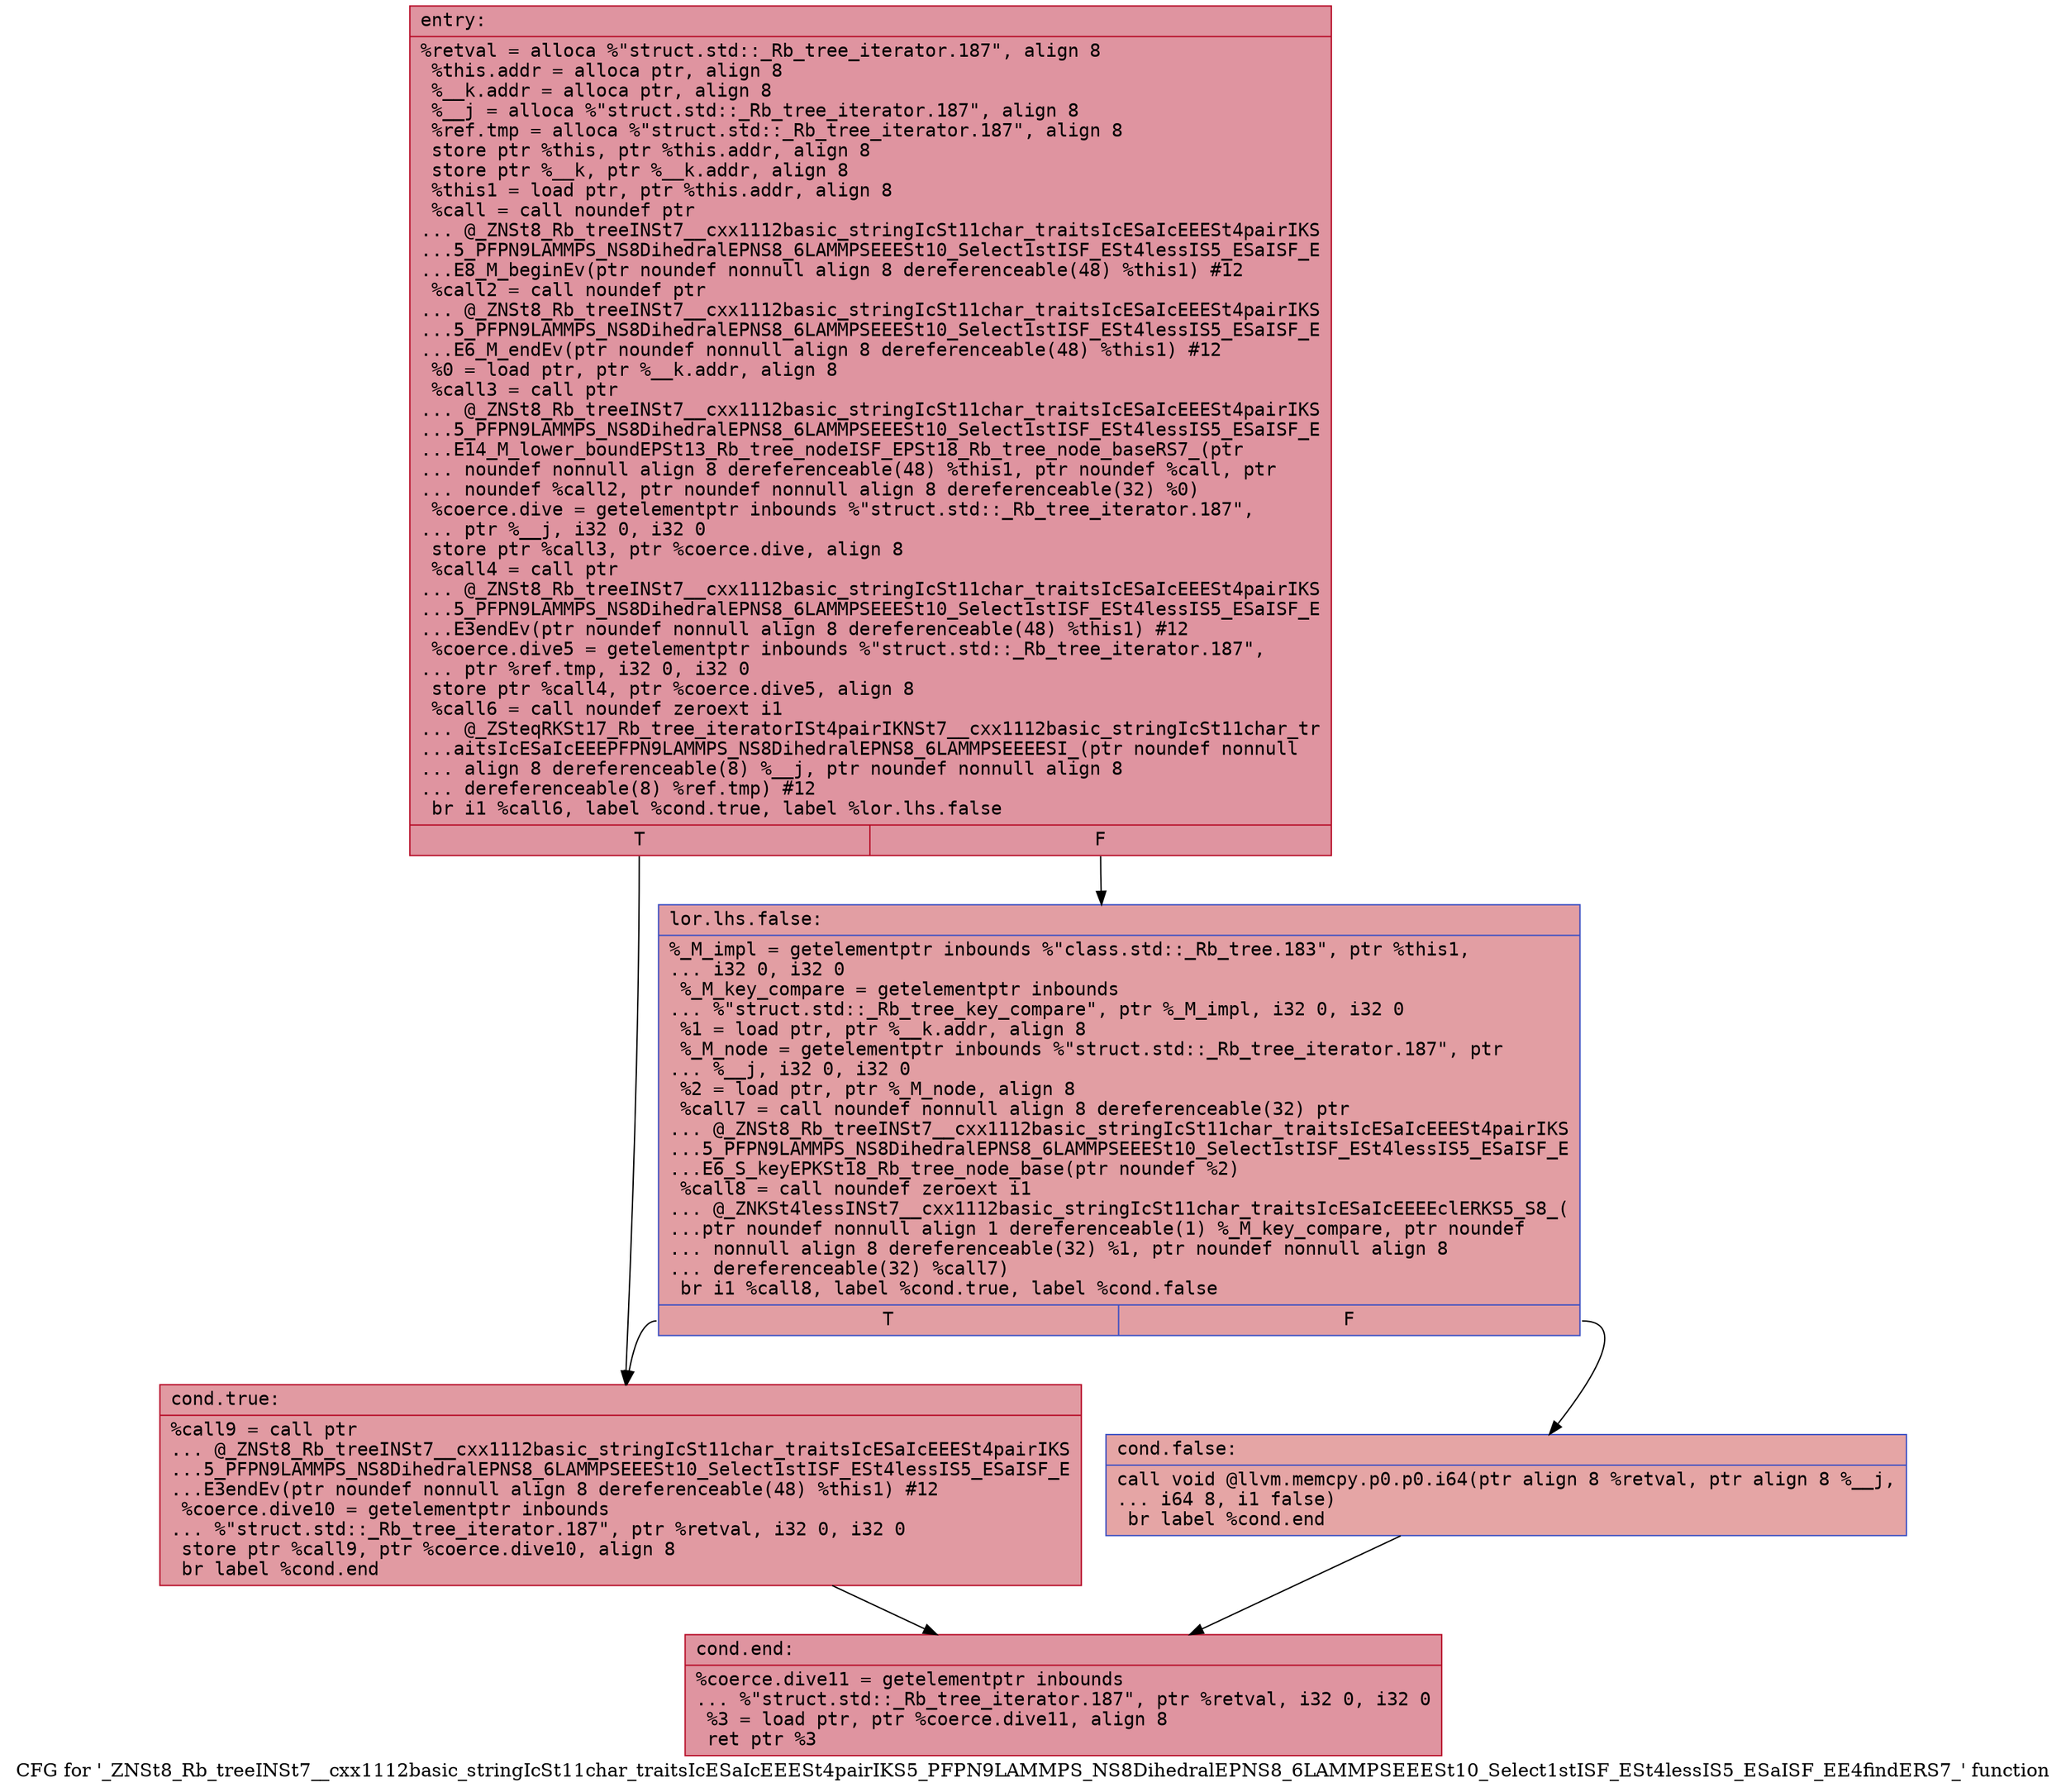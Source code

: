 digraph "CFG for '_ZNSt8_Rb_treeINSt7__cxx1112basic_stringIcSt11char_traitsIcESaIcEEESt4pairIKS5_PFPN9LAMMPS_NS8DihedralEPNS8_6LAMMPSEEESt10_Select1stISF_ESt4lessIS5_ESaISF_EE4findERS7_' function" {
	label="CFG for '_ZNSt8_Rb_treeINSt7__cxx1112basic_stringIcSt11char_traitsIcESaIcEEESt4pairIKS5_PFPN9LAMMPS_NS8DihedralEPNS8_6LAMMPSEEESt10_Select1stISF_ESt4lessIS5_ESaISF_EE4findERS7_' function";

	Node0x562846b6fe60 [shape=record,color="#b70d28ff", style=filled, fillcolor="#b70d2870" fontname="Courier",label="{entry:\l|  %retval = alloca %\"struct.std::_Rb_tree_iterator.187\", align 8\l  %this.addr = alloca ptr, align 8\l  %__k.addr = alloca ptr, align 8\l  %__j = alloca %\"struct.std::_Rb_tree_iterator.187\", align 8\l  %ref.tmp = alloca %\"struct.std::_Rb_tree_iterator.187\", align 8\l  store ptr %this, ptr %this.addr, align 8\l  store ptr %__k, ptr %__k.addr, align 8\l  %this1 = load ptr, ptr %this.addr, align 8\l  %call = call noundef ptr\l... @_ZNSt8_Rb_treeINSt7__cxx1112basic_stringIcSt11char_traitsIcESaIcEEESt4pairIKS\l...5_PFPN9LAMMPS_NS8DihedralEPNS8_6LAMMPSEEESt10_Select1stISF_ESt4lessIS5_ESaISF_E\l...E8_M_beginEv(ptr noundef nonnull align 8 dereferenceable(48) %this1) #12\l  %call2 = call noundef ptr\l... @_ZNSt8_Rb_treeINSt7__cxx1112basic_stringIcSt11char_traitsIcESaIcEEESt4pairIKS\l...5_PFPN9LAMMPS_NS8DihedralEPNS8_6LAMMPSEEESt10_Select1stISF_ESt4lessIS5_ESaISF_E\l...E6_M_endEv(ptr noundef nonnull align 8 dereferenceable(48) %this1) #12\l  %0 = load ptr, ptr %__k.addr, align 8\l  %call3 = call ptr\l... @_ZNSt8_Rb_treeINSt7__cxx1112basic_stringIcSt11char_traitsIcESaIcEEESt4pairIKS\l...5_PFPN9LAMMPS_NS8DihedralEPNS8_6LAMMPSEEESt10_Select1stISF_ESt4lessIS5_ESaISF_E\l...E14_M_lower_boundEPSt13_Rb_tree_nodeISF_EPSt18_Rb_tree_node_baseRS7_(ptr\l... noundef nonnull align 8 dereferenceable(48) %this1, ptr noundef %call, ptr\l... noundef %call2, ptr noundef nonnull align 8 dereferenceable(32) %0)\l  %coerce.dive = getelementptr inbounds %\"struct.std::_Rb_tree_iterator.187\",\l... ptr %__j, i32 0, i32 0\l  store ptr %call3, ptr %coerce.dive, align 8\l  %call4 = call ptr\l... @_ZNSt8_Rb_treeINSt7__cxx1112basic_stringIcSt11char_traitsIcESaIcEEESt4pairIKS\l...5_PFPN9LAMMPS_NS8DihedralEPNS8_6LAMMPSEEESt10_Select1stISF_ESt4lessIS5_ESaISF_E\l...E3endEv(ptr noundef nonnull align 8 dereferenceable(48) %this1) #12\l  %coerce.dive5 = getelementptr inbounds %\"struct.std::_Rb_tree_iterator.187\",\l... ptr %ref.tmp, i32 0, i32 0\l  store ptr %call4, ptr %coerce.dive5, align 8\l  %call6 = call noundef zeroext i1\l... @_ZSteqRKSt17_Rb_tree_iteratorISt4pairIKNSt7__cxx1112basic_stringIcSt11char_tr\l...aitsIcESaIcEEEPFPN9LAMMPS_NS8DihedralEPNS8_6LAMMPSEEEESI_(ptr noundef nonnull\l... align 8 dereferenceable(8) %__j, ptr noundef nonnull align 8\l... dereferenceable(8) %ref.tmp) #12\l  br i1 %call6, label %cond.true, label %lor.lhs.false\l|{<s0>T|<s1>F}}"];
	Node0x562846b6fe60:s0 -> Node0x562846b712c0[tooltip="entry -> cond.true\nProbability 50.00%" ];
	Node0x562846b6fe60:s1 -> Node0x562846b71340[tooltip="entry -> lor.lhs.false\nProbability 50.00%" ];
	Node0x562846b71340 [shape=record,color="#3d50c3ff", style=filled, fillcolor="#be242e70" fontname="Courier",label="{lor.lhs.false:\l|  %_M_impl = getelementptr inbounds %\"class.std::_Rb_tree.183\", ptr %this1,\l... i32 0, i32 0\l  %_M_key_compare = getelementptr inbounds\l... %\"struct.std::_Rb_tree_key_compare\", ptr %_M_impl, i32 0, i32 0\l  %1 = load ptr, ptr %__k.addr, align 8\l  %_M_node = getelementptr inbounds %\"struct.std::_Rb_tree_iterator.187\", ptr\l... %__j, i32 0, i32 0\l  %2 = load ptr, ptr %_M_node, align 8\l  %call7 = call noundef nonnull align 8 dereferenceable(32) ptr\l... @_ZNSt8_Rb_treeINSt7__cxx1112basic_stringIcSt11char_traitsIcESaIcEEESt4pairIKS\l...5_PFPN9LAMMPS_NS8DihedralEPNS8_6LAMMPSEEESt10_Select1stISF_ESt4lessIS5_ESaISF_E\l...E6_S_keyEPKSt18_Rb_tree_node_base(ptr noundef %2)\l  %call8 = call noundef zeroext i1\l... @_ZNKSt4lessINSt7__cxx1112basic_stringIcSt11char_traitsIcESaIcEEEEclERKS5_S8_(\l...ptr noundef nonnull align 1 dereferenceable(1) %_M_key_compare, ptr noundef\l... nonnull align 8 dereferenceable(32) %1, ptr noundef nonnull align 8\l... dereferenceable(32) %call7)\l  br i1 %call8, label %cond.true, label %cond.false\l|{<s0>T|<s1>F}}"];
	Node0x562846b71340:s0 -> Node0x562846b712c0[tooltip="lor.lhs.false -> cond.true\nProbability 50.00%" ];
	Node0x562846b71340:s1 -> Node0x562846b71a60[tooltip="lor.lhs.false -> cond.false\nProbability 50.00%" ];
	Node0x562846b712c0 [shape=record,color="#b70d28ff", style=filled, fillcolor="#bb1b2c70" fontname="Courier",label="{cond.true:\l|  %call9 = call ptr\l... @_ZNSt8_Rb_treeINSt7__cxx1112basic_stringIcSt11char_traitsIcESaIcEEESt4pairIKS\l...5_PFPN9LAMMPS_NS8DihedralEPNS8_6LAMMPSEEESt10_Select1stISF_ESt4lessIS5_ESaISF_E\l...E3endEv(ptr noundef nonnull align 8 dereferenceable(48) %this1) #12\l  %coerce.dive10 = getelementptr inbounds\l... %\"struct.std::_Rb_tree_iterator.187\", ptr %retval, i32 0, i32 0\l  store ptr %call9, ptr %coerce.dive10, align 8\l  br label %cond.end\l}"];
	Node0x562846b712c0 -> Node0x562846b72040[tooltip="cond.true -> cond.end\nProbability 100.00%" ];
	Node0x562846b71a60 [shape=record,color="#3d50c3ff", style=filled, fillcolor="#c5333470" fontname="Courier",label="{cond.false:\l|  call void @llvm.memcpy.p0.p0.i64(ptr align 8 %retval, ptr align 8 %__j,\l... i64 8, i1 false)\l  br label %cond.end\l}"];
	Node0x562846b71a60 -> Node0x562846b72040[tooltip="cond.false -> cond.end\nProbability 100.00%" ];
	Node0x562846b72040 [shape=record,color="#b70d28ff", style=filled, fillcolor="#b70d2870" fontname="Courier",label="{cond.end:\l|  %coerce.dive11 = getelementptr inbounds\l... %\"struct.std::_Rb_tree_iterator.187\", ptr %retval, i32 0, i32 0\l  %3 = load ptr, ptr %coerce.dive11, align 8\l  ret ptr %3\l}"];
}
